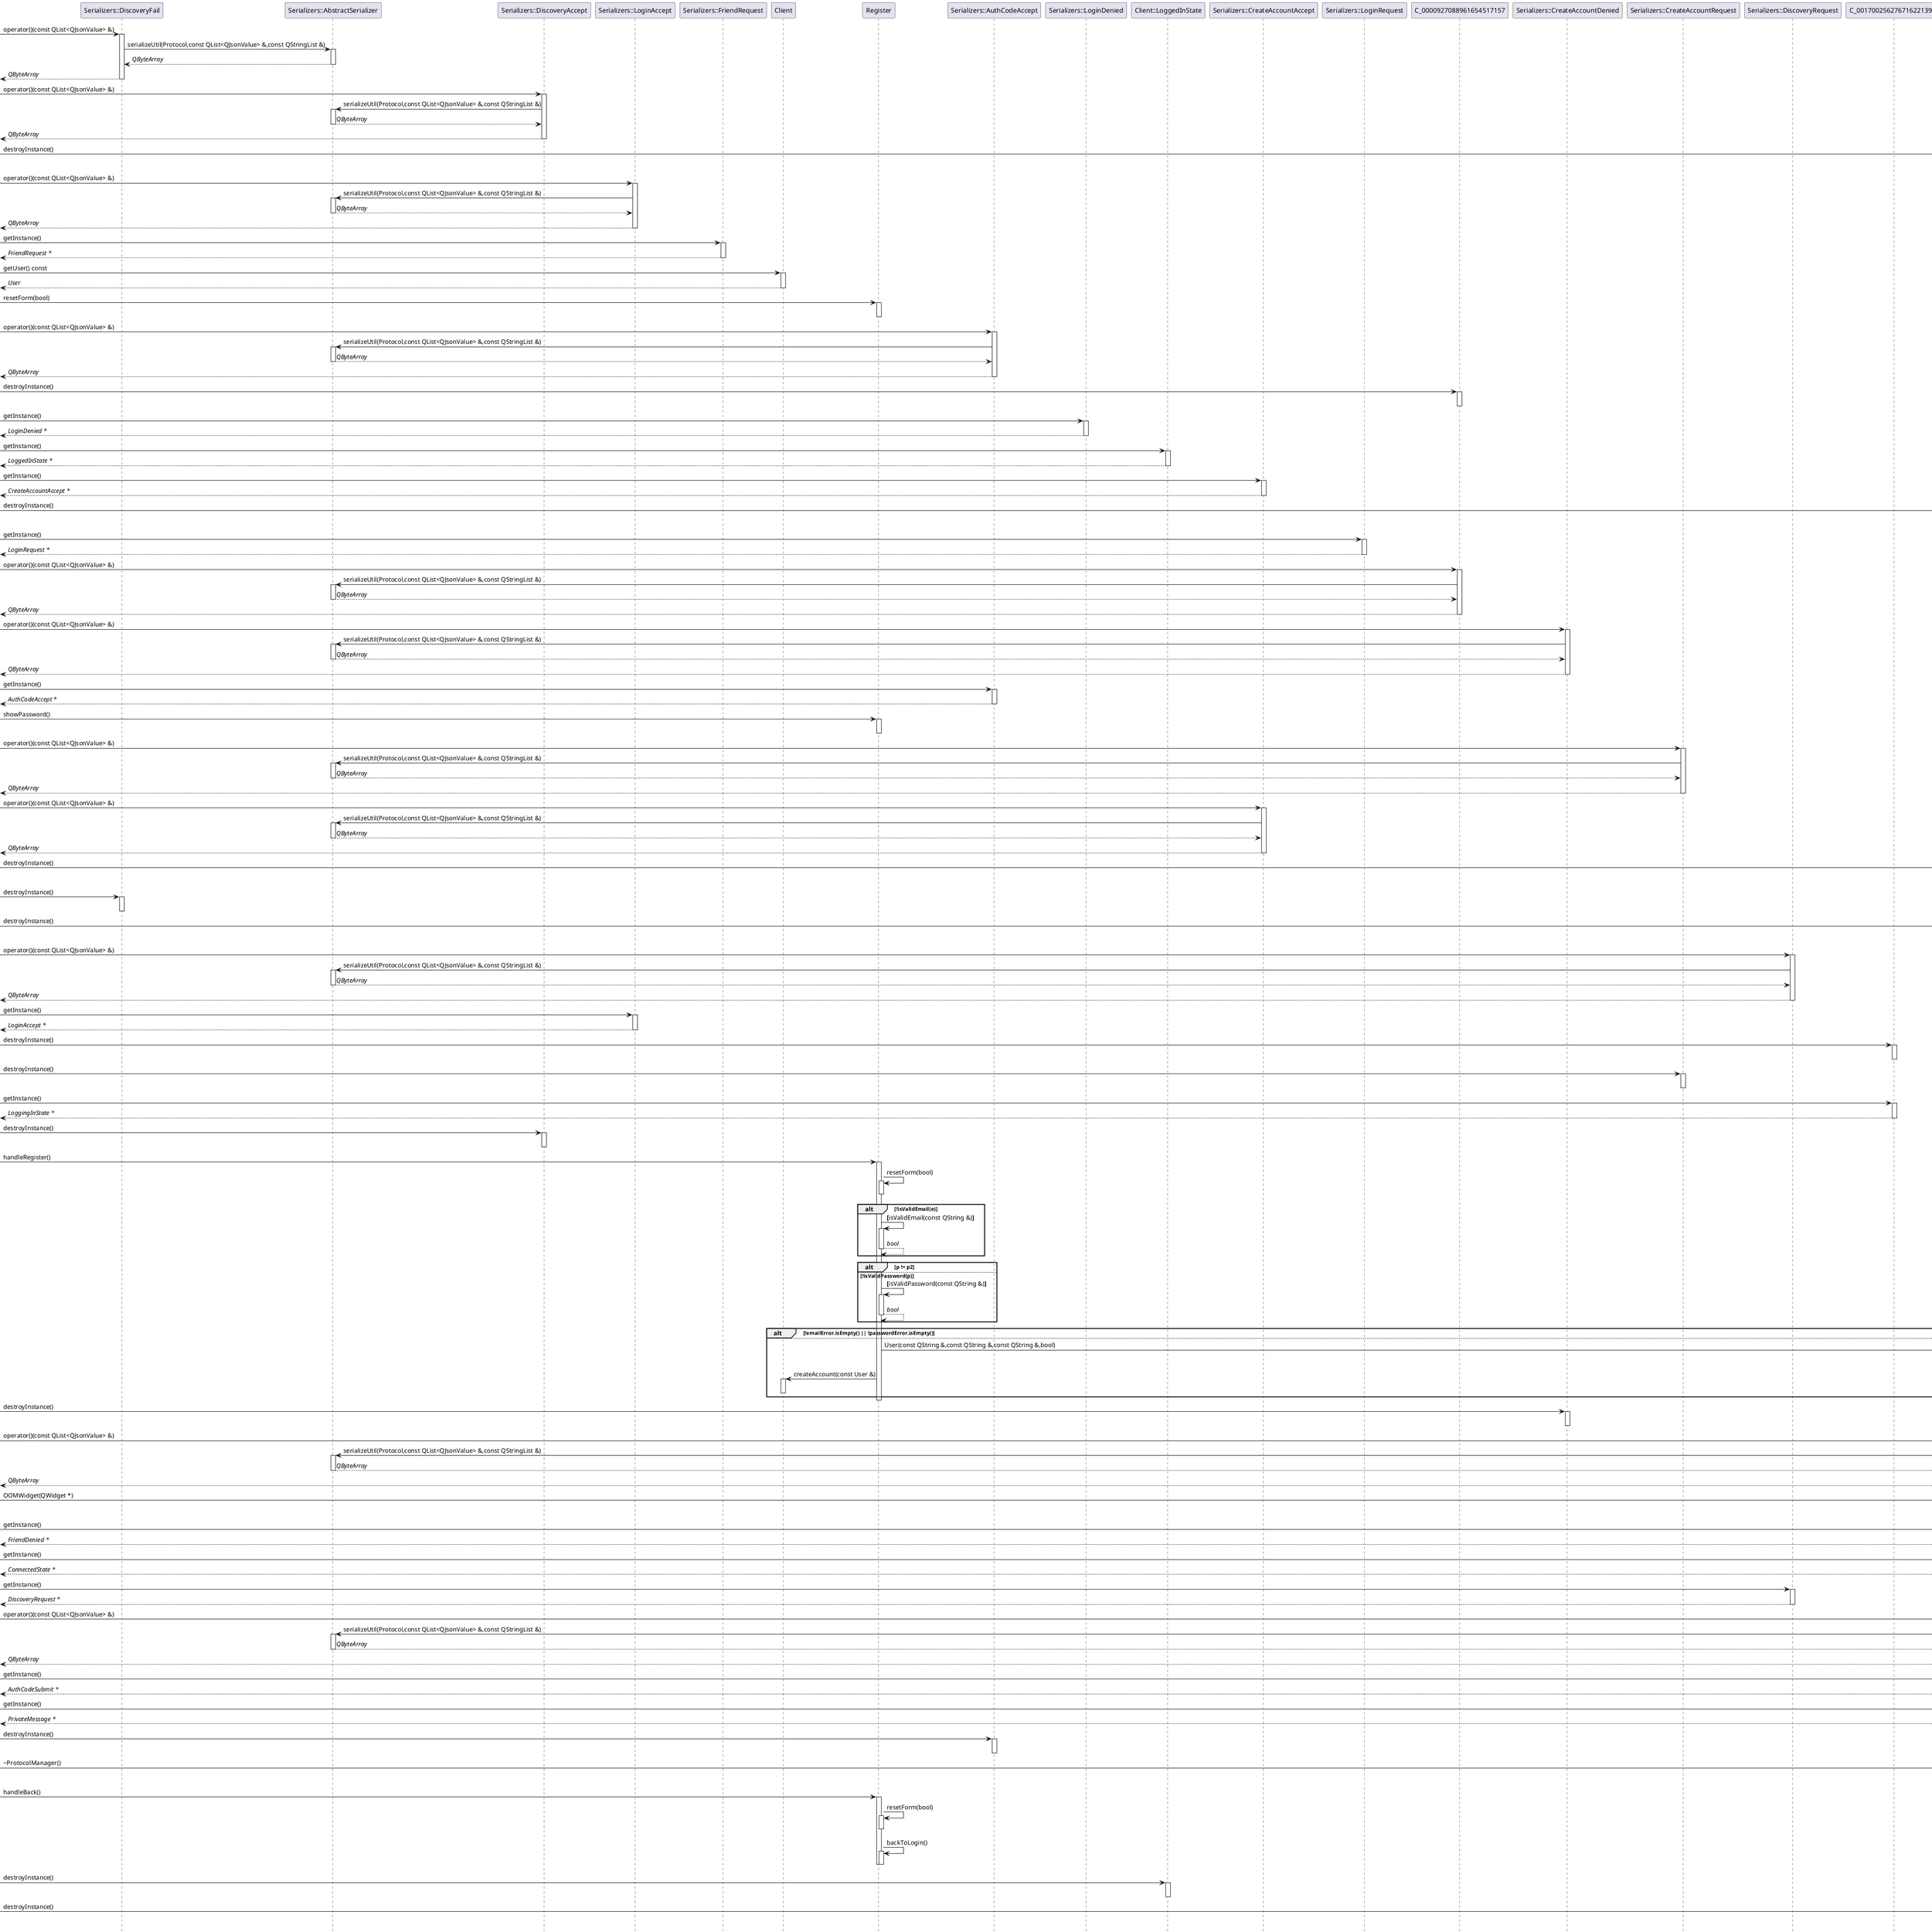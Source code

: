 @startuml
participant "Serializers::DiscoveryFail" as C_0004022362330705341587
[-> C_0004022362330705341587 : operator()(const QList<QJsonValue> &)
activate C_0004022362330705341587
participant "Serializers::AbstractSerializer" as C_0007729570529713769859
C_0004022362330705341587 -> C_0007729570529713769859 : serializeUtil(Protocol,const QList<QJsonValue> &,const QStringList &)
activate C_0007729570529713769859
C_0007729570529713769859 --> C_0004022362330705341587 : //QByteArray//
deactivate C_0007729570529713769859
[<-- C_0004022362330705341587 : //QByteArray//
deactivate C_0004022362330705341587
participant "Serializers::DiscoveryAccept" as C_0001503807196813915412
[-> C_0001503807196813915412 : operator()(const QList<QJsonValue> &)
activate C_0001503807196813915412
C_0001503807196813915412 -> C_0007729570529713769859 : serializeUtil(Protocol,const QList<QJsonValue> &,const QStringList &)
activate C_0007729570529713769859
C_0007729570529713769859 --> C_0001503807196813915412 : //QByteArray//
deactivate C_0007729570529713769859
[<-- C_0001503807196813915412 : //QByteArray//
deactivate C_0001503807196813915412
[-> C_0005710353565510568551 : destroyInstance()
activate C_0005710353565510568551
deactivate C_0005710353565510568551
participant "Serializers::LoginAccept" as C_0001208338294031164983
[-> C_0001208338294031164983 : operator()(const QList<QJsonValue> &)
activate C_0001208338294031164983
C_0001208338294031164983 -> C_0007729570529713769859 : serializeUtil(Protocol,const QList<QJsonValue> &,const QStringList &)
activate C_0007729570529713769859
C_0007729570529713769859 --> C_0001208338294031164983 : //QByteArray//
deactivate C_0007729570529713769859
[<-- C_0001208338294031164983 : //QByteArray//
deactivate C_0001208338294031164983
participant "Serializers::FriendRequest" as C_0013718424633028388344
[-> C_0013718424633028388344 : getInstance()
activate C_0013718424633028388344
[<-- C_0013718424633028388344 : //FriendRequest *//
deactivate C_0013718424633028388344
participant "Client" as C_0009036792685107474111
[-> C_0009036792685107474111 : getUser() const
activate C_0009036792685107474111
[<-- C_0009036792685107474111 : //User//
deactivate C_0009036792685107474111
participant "Register" as C_0007926232458949256986
[-> C_0007926232458949256986 : resetForm(bool)
activate C_0007926232458949256986
deactivate C_0007926232458949256986
participant "Serializers::AuthCodeAccept" as C_0000668936611533202355
[-> C_0000668936611533202355 : operator()(const QList<QJsonValue> &)
activate C_0000668936611533202355
C_0000668936611533202355 -> C_0007729570529713769859 : serializeUtil(Protocol,const QList<QJsonValue> &,const QStringList &)
activate C_0007729570529713769859
C_0007729570529713769859 --> C_0000668936611533202355 : //QByteArray//
deactivate C_0007729570529713769859
[<-- C_0000668936611533202355 : //QByteArray//
deactivate C_0000668936611533202355
[-> C_0000927088961654517157 : destroyInstance()
activate C_0000927088961654517157
deactivate C_0000927088961654517157
participant "Serializers::LoginDenied" as C_0013498840598055138411
[-> C_0013498840598055138411 : getInstance()
activate C_0013498840598055138411
[<-- C_0013498840598055138411 : //LoginDenied *//
deactivate C_0013498840598055138411
participant "Client::LoggedInState" as C_0004121027333248656729
[-> C_0004121027333248656729 : getInstance()
activate C_0004121027333248656729
[<-- C_0004121027333248656729 : //LoggedInState *//
deactivate C_0004121027333248656729
participant "Serializers::CreateAccountAccept" as C_0003213468084810840168
[-> C_0003213468084810840168 : getInstance()
activate C_0003213468084810840168
[<-- C_0003213468084810840168 : //CreateAccountAccept *//
deactivate C_0003213468084810840168
[-> C_0008524821714182162855 : destroyInstance()
activate C_0008524821714182162855
deactivate C_0008524821714182162855
participant "Serializers::LoginRequest" as C_0013936811347469546806
[-> C_0013936811347469546806 : getInstance()
activate C_0013936811347469546806
[<-- C_0013936811347469546806 : //LoginRequest *//
deactivate C_0013936811347469546806
participant "Serializers::FriendRemoved" as C_0000927088961654517157
[-> C_0000927088961654517157 : operator()(const QList<QJsonValue> &)
activate C_0000927088961654517157
C_0000927088961654517157 -> C_0007729570529713769859 : serializeUtil(Protocol,const QList<QJsonValue> &,const QStringList &)
activate C_0007729570529713769859
C_0007729570529713769859 --> C_0000927088961654517157 : //QByteArray//
deactivate C_0007729570529713769859
[<-- C_0000927088961654517157 : //QByteArray//
deactivate C_0000927088961654517157
participant "Serializers::CreateAccountDenied" as C_0007785073380219165596
[-> C_0007785073380219165596 : operator()(const QList<QJsonValue> &)
activate C_0007785073380219165596
C_0007785073380219165596 -> C_0007729570529713769859 : serializeUtil(Protocol,const QList<QJsonValue> &,const QStringList &)
activate C_0007729570529713769859
C_0007729570529713769859 --> C_0007785073380219165596 : //QByteArray//
deactivate C_0007729570529713769859
[<-- C_0007785073380219165596 : //QByteArray//
deactivate C_0007785073380219165596
[-> C_0000668936611533202355 : getInstance()
activate C_0000668936611533202355
[<-- C_0000668936611533202355 : //AuthCodeAccept *//
deactivate C_0000668936611533202355
[-> C_0007926232458949256986 : showPassword()
activate C_0007926232458949256986
deactivate C_0007926232458949256986
participant "Serializers::CreateAccountRequest" as C_0004445625658111514141
[-> C_0004445625658111514141 : operator()(const QList<QJsonValue> &)
activate C_0004445625658111514141
C_0004445625658111514141 -> C_0007729570529713769859 : serializeUtil(Protocol,const QList<QJsonValue> &,const QStringList &)
activate C_0007729570529713769859
C_0007729570529713769859 --> C_0004445625658111514141 : //QByteArray//
deactivate C_0007729570529713769859
[<-- C_0004445625658111514141 : //QByteArray//
deactivate C_0004445625658111514141
[-> C_0003213468084810840168 : operator()(const QList<QJsonValue> &)
activate C_0003213468084810840168
C_0003213468084810840168 -> C_0007729570529713769859 : serializeUtil(Protocol,const QList<QJsonValue> &,const QStringList &)
activate C_0007729570529713769859
C_0007729570529713769859 --> C_0003213468084810840168 : //QByteArray//
deactivate C_0007729570529713769859
[<-- C_0003213468084810840168 : //QByteArray//
deactivate C_0003213468084810840168
[-> C_0017109359075873051316 : destroyInstance()
activate C_0017109359075873051316
deactivate C_0017109359075873051316
[-> C_0004022362330705341587 : destroyInstance()
activate C_0004022362330705341587
deactivate C_0004022362330705341587
[-> C_0015908630436420330293 : destroyInstance()
activate C_0015908630436420330293
deactivate C_0015908630436420330293
participant "Serializers::DiscoveryRequest" as C_0005925959363251907783
[-> C_0005925959363251907783 : operator()(const QList<QJsonValue> &)
activate C_0005925959363251907783
C_0005925959363251907783 -> C_0007729570529713769859 : serializeUtil(Protocol,const QList<QJsonValue> &,const QStringList &)
activate C_0007729570529713769859
C_0007729570529713769859 --> C_0005925959363251907783 : //QByteArray//
deactivate C_0007729570529713769859
[<-- C_0005925959363251907783 : //QByteArray//
deactivate C_0005925959363251907783
[-> C_0001208338294031164983 : getInstance()
activate C_0001208338294031164983
[<-- C_0001208338294031164983 : //LoginAccept *//
deactivate C_0001208338294031164983
[-> C_0017002562767162213907 : destroyInstance()
activate C_0017002562767162213907
deactivate C_0017002562767162213907
[-> C_0004445625658111514141 : destroyInstance()
activate C_0004445625658111514141
deactivate C_0004445625658111514141
participant "Client::LoggingInState" as C_0017002562767162213907
[-> C_0017002562767162213907 : getInstance()
activate C_0017002562767162213907
[<-- C_0017002562767162213907 : //LoggingInState *//
deactivate C_0017002562767162213907
[-> C_0001503807196813915412 : destroyInstance()
activate C_0001503807196813915412
deactivate C_0001503807196813915412
[-> C_0007926232458949256986 : handleRegister()
activate C_0007926232458949256986
C_0007926232458949256986 -> C_0007926232458949256986 : resetForm(bool)
activate C_0007926232458949256986
deactivate C_0007926232458949256986
alt !isValidEmail(e)
C_0007926232458949256986 -> C_0007926232458949256986 : **[**isValidEmail(const QString &)**]**
activate C_0007926232458949256986
C_0007926232458949256986 --> C_0007926232458949256986 : //bool//
deactivate C_0007926232458949256986
end
alt p != p2
else !isValidPassword(p)
C_0007926232458949256986 -> C_0007926232458949256986 : **[**isValidPassword(const QString &)**]**
activate C_0007926232458949256986
C_0007926232458949256986 --> C_0007926232458949256986 : //bool//
deactivate C_0007926232458949256986
end
alt !emailError.isEmpty() || !passwordError.isEmpty()
else
participant "User" as C_0013909460443608576024
C_0007926232458949256986 -> C_0013909460443608576024 : User(const QString &,const QString &,const QString &,bool)
activate C_0013909460443608576024
deactivate C_0013909460443608576024
C_0007926232458949256986 -> C_0009036792685107474111 : createAccount(const User &)
activate C_0009036792685107474111
deactivate C_0009036792685107474111
end
deactivate C_0007926232458949256986
[-> C_0007785073380219165596 : destroyInstance()
activate C_0007785073380219165596
deactivate C_0007785073380219165596
participant "Serializers::AuthCodeDenied" as C_0005200821961651923295
[-> C_0005200821961651923295 : operator()(const QList<QJsonValue> &)
activate C_0005200821961651923295
C_0005200821961651923295 -> C_0007729570529713769859 : serializeUtil(Protocol,const QList<QJsonValue> &,const QStringList &)
activate C_0007729570529713769859
C_0007729570529713769859 --> C_0005200821961651923295 : //QByteArray//
deactivate C_0007729570529713769859
[<-- C_0005200821961651923295 : //QByteArray//
deactivate C_0005200821961651923295
participant "OOMWidget" as C_0014848441550523525489
[-> C_0014848441550523525489 : OOMWidget(QWidget *)
activate C_0014848441550523525489
deactivate C_0014848441550523525489
participant "Serializers::FriendDenied" as C_0017109359075873051316
[-> C_0017109359075873051316 : getInstance()
activate C_0017109359075873051316
[<-- C_0017109359075873051316 : //FriendDenied *//
deactivate C_0017109359075873051316
participant "Client::ConnectedState" as C_0017884308859345912388
[-> C_0017884308859345912388 : getInstance()
activate C_0017884308859345912388
[<-- C_0017884308859345912388 : //ConnectedState *//
deactivate C_0017884308859345912388
[-> C_0005925959363251907783 : getInstance()
activate C_0005925959363251907783
[<-- C_0005925959363251907783 : //DiscoveryRequest *//
deactivate C_0005925959363251907783
participant "Serializers::AnnounceOffline" as C_0014893235906038575727
[-> C_0014893235906038575727 : operator()(const QList<QJsonValue> &)
activate C_0014893235906038575727
C_0014893235906038575727 -> C_0007729570529713769859 : serializeUtil(Protocol,const QList<QJsonValue> &,const QStringList &)
activate C_0007729570529713769859
C_0007729570529713769859 --> C_0014893235906038575727 : //QByteArray//
deactivate C_0007729570529713769859
[<-- C_0014893235906038575727 : //QByteArray//
deactivate C_0014893235906038575727
participant "Serializers::AuthCodeSubmit" as C_0005710353565510568551
[-> C_0005710353565510568551 : getInstance()
activate C_0005710353565510568551
[<-- C_0005710353565510568551 : //AuthCodeSubmit *//
deactivate C_0005710353565510568551
participant "Serializers::PrivateMessage" as C_0015908630436420330293
[-> C_0015908630436420330293 : getInstance()
activate C_0015908630436420330293
[<-- C_0015908630436420330293 : //PrivateMessage *//
deactivate C_0015908630436420330293
[-> C_0000668936611533202355 : destroyInstance()
activate C_0000668936611533202355
deactivate C_0000668936611533202355
[-> C_0016429213831703395188 : ~ProtocolManager()
activate C_0016429213831703395188
deactivate C_0016429213831703395188
[-> C_0007926232458949256986 : handleBack()
activate C_0007926232458949256986
C_0007926232458949256986 -> C_0007926232458949256986 : resetForm(bool)
activate C_0007926232458949256986
deactivate C_0007926232458949256986
C_0007926232458949256986 -> C_0007926232458949256986 : backToLogin()
activate C_0007926232458949256986
deactivate C_0007926232458949256986
deactivate C_0007926232458949256986
[-> C_0004121027333248656729 : destroyInstance()
activate C_0004121027333248656729
deactivate C_0004121027333248656729
[-> C_0002820648804038734785 : destroyInstance()
activate C_0002820648804038734785
deactivate C_0002820648804038734785
[-> C_0013936811347469546806 : operator()(const QList<QJsonValue> &)
activate C_0013936811347469546806
C_0013936811347469546806 -> C_0007729570529713769859 : serializeUtil(Protocol,const QList<QJsonValue> &,const QStringList &)
activate C_0007729570529713769859
C_0007729570529713769859 --> C_0013936811347469546806 : //QByteArray//
deactivate C_0007729570529713769859
[<-- C_0013936811347469546806 : //QByteArray//
deactivate C_0013936811347469546806
[-> C_0000927088961654517157 : getInstance()
activate C_0000927088961654517157
[<-- C_0000927088961654517157 : //FriendRemoved *//
deactivate C_0000927088961654517157
[-> C_0005925959363251907783 : destroyInstance()
activate C_0005925959363251907783
deactivate C_0005925959363251907783
[-> C_0013498840598055138411 : operator()(const QList<QJsonValue> &)
activate C_0013498840598055138411
C_0013498840598055138411 -> C_0007729570529713769859 : serializeUtil(Protocol,const QList<QJsonValue> &,const QStringList &)
activate C_0007729570529713769859
C_0007729570529713769859 --> C_0013498840598055138411 : //QByteArray//
deactivate C_0007729570529713769859
[<-- C_0013498840598055138411 : //QByteArray//
deactivate C_0013498840598055138411
participant "Serializers::FriendAccept" as C_0002820648804038734785
[-> C_0002820648804038734785 : operator()(const QList<QJsonValue> &)
activate C_0002820648804038734785
C_0002820648804038734785 -> C_0007729570529713769859 : serializeUtil(Protocol,const QList<QJsonValue> &,const QStringList &)
activate C_0007729570529713769859
C_0007729570529713769859 --> C_0002820648804038734785 : //QByteArray//
deactivate C_0007729570529713769859
[<-- C_0002820648804038734785 : //QByteArray//
deactivate C_0002820648804038734785
[-> C_0005710353565510568551 : operator()(const QList<QJsonValue> &)
activate C_0005710353565510568551
C_0005710353565510568551 -> C_0007729570529713769859 : serializeUtil(Protocol,const QList<QJsonValue> &,const QStringList &)
activate C_0007729570529713769859
C_0007729570529713769859 --> C_0005710353565510568551 : //QByteArray//
deactivate C_0007729570529713769859
[<-- C_0005710353565510568551 : //QByteArray//
deactivate C_0005710353565510568551
[-> C_0001503807196813915412 : getInstance()
activate C_0001503807196813915412
[<-- C_0001503807196813915412 : //DiscoveryAccept *//
deactivate C_0001503807196813915412
[-> C_0003213468084810840168 : destroyInstance()
activate C_0003213468084810840168
deactivate C_0003213468084810840168
participant "Client::ConnectingState" as C_0015872698078238387854
[-> C_0015872698078238387854 : getInstance()
activate C_0015872698078238387854
[<-- C_0015872698078238387854 : //ConnectingState *//
deactivate C_0015872698078238387854
participant "Client::CreatingAccountState" as C_0009440710272290767508
[-> C_0009440710272290767508 : getInstance()
activate C_0009440710272290767508
[<-- C_0009440710272290767508 : //CreatingAccountState *//
deactivate C_0009440710272290767508
[-> C_0013718424633028388344 : destroyInstance()
activate C_0013718424633028388344
deactivate C_0013718424633028388344
[-> C_0004022362330705341587 : getInstance()
activate C_0004022362330705341587
[<-- C_0004022362330705341587 : //DiscoveryFail *//
deactivate C_0004022362330705341587
[-> C_0002820648804038734785 : getInstance()
activate C_0002820648804038734785
[<-- C_0002820648804038734785 : //FriendAccept *//
deactivate C_0002820648804038734785
[-> C_0015908630436420330293 : operator()(const QList<QJsonValue> &)
activate C_0015908630436420330293
C_0015908630436420330293 -> C_0007729570529713769859 : serializeUtil(Protocol,const QList<QJsonValue> &,const QStringList &)
activate C_0007729570529713769859
C_0007729570529713769859 --> C_0015908630436420330293 : //QByteArray//
deactivate C_0007729570529713769859
[<-- C_0015908630436420330293 : //QByteArray//
deactivate C_0015908630436420330293
[-> C_0014893235906038575727 : getInstance()
activate C_0014893235906038575727
[<-- C_0014893235906038575727 : //AnnounceOffline *//
deactivate C_0014893235906038575727
[-> C_0001201070277354078413 : destroyInstance()
activate C_0001201070277354078413
deactivate C_0001201070277354078413
[-> C_0014893235906038575727 : destroyInstance()
activate C_0014893235906038575727
deactivate C_0014893235906038575727
[-> C_0005200821961651923295 : getInstance()
activate C_0005200821961651923295
[<-- C_0005200821961651923295 : //AuthCodeDenied *//
deactivate C_0005200821961651923295
[-> C_0007926232458949256986 : setBackEnabled()
activate C_0007926232458949256986
deactivate C_0007926232458949256986
[-> C_0013718424633028388344 : operator()(const QList<QJsonValue> &)
activate C_0013718424633028388344
C_0013718424633028388344 -> C_0007729570529713769859 : serializeUtil(Protocol,const QList<QJsonValue> &,const QStringList &)
activate C_0007729570529713769859
C_0007729570529713769859 --> C_0013718424633028388344 : //QByteArray//
deactivate C_0007729570529713769859
[<-- C_0013718424633028388344 : //QByteArray//
deactivate C_0013718424633028388344
[-> C_0007926232458949256986 : ~Register()
activate C_0007926232458949256986
deactivate C_0007926232458949256986
[-> C_0017109359075873051316 : operator()(const QList<QJsonValue> &)
activate C_0017109359075873051316
C_0017109359075873051316 -> C_0007729570529713769859 : serializeUtil(Protocol,const QList<QJsonValue> &,const QStringList &)
activate C_0007729570529713769859
C_0007729570529713769859 --> C_0017109359075873051316 : //QByteArray//
deactivate C_0007729570529713769859
[<-- C_0017109359075873051316 : //QByteArray//
deactivate C_0017109359075873051316
[-> C_0004445625658111514141 : getInstance()
activate C_0004445625658111514141
[<-- C_0004445625658111514141 : //CreateAccountRequest *//
deactivate C_0004445625658111514141
[-> C_0013936811347469546806 : destroyInstance()
activate C_0013936811347469546806
deactivate C_0013936811347469546806
[-> C_0013498840598055138411 : destroyInstance()
activate C_0013498840598055138411
deactivate C_0013498840598055138411
participant "Client::DisconnectingState" as C_0001201070277354078413
[-> C_0001201070277354078413 : getInstance()
activate C_0001201070277354078413
[<-- C_0001201070277354078413 : //DisconnectingState *//
deactivate C_0001201070277354078413
[-> C_0007926232458949256986 : Register(QWidget *)
activate C_0007926232458949256986
C_0007926232458949256986 -> C_0014848441550523525489 : OOMWidget(QWidget *)
activate C_0014848441550523525489
deactivate C_0014848441550523525489
deactivate C_0007926232458949256986
[-> C_0007785073380219165596 : getInstance()
activate C_0007785073380219165596
[<-- C_0007785073380219165596 : //CreateAccountDenied *//
deactivate C_0007785073380219165596
[-> C_0015872698078238387854 : destroyInstance()
activate C_0015872698078238387854
deactivate C_0015872698078238387854
[-> C_0017884308859345912388 : destroyInstance()
activate C_0017884308859345912388
deactivate C_0017884308859345912388
[-> C_0009440710272290767508 : destroyInstance()
activate C_0009440710272290767508
deactivate C_0009440710272290767508
[-> C_0001208338294031164983 : destroyInstance()
activate C_0001208338294031164983
deactivate C_0001208338294031164983
participant "Client::DisconnectedState" as C_0008524821714182162855
[-> C_0008524821714182162855 : getInstance()
activate C_0008524821714182162855
[<-- C_0008524821714182162855 : //DisconnectedState *//
deactivate C_0008524821714182162855
[-> C_0005200821961651923295 : destroyInstance()
activate C_0005200821961651923295
deactivate C_0005200821961651923295

'Generated with clang-uml, version 0.6.0
'LLVM version clang version 18.1.8 (Fedora 18.1.8-1.fc40)
@enduml
